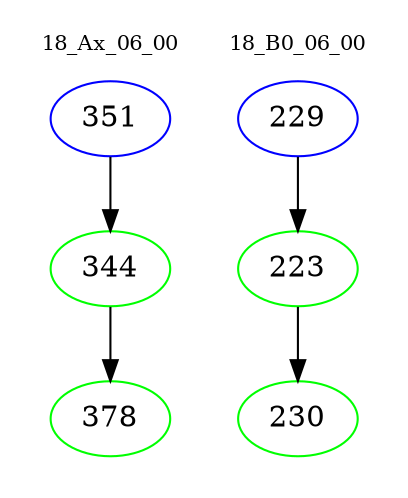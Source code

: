 digraph{
subgraph cluster_0 {
color = white
label = "18_Ax_06_00";
fontsize=10;
T0_351 [label="351", color="blue"]
T0_351 -> T0_344 [color="black"]
T0_344 [label="344", color="green"]
T0_344 -> T0_378 [color="black"]
T0_378 [label="378", color="green"]
}
subgraph cluster_1 {
color = white
label = "18_B0_06_00";
fontsize=10;
T1_229 [label="229", color="blue"]
T1_229 -> T1_223 [color="black"]
T1_223 [label="223", color="green"]
T1_223 -> T1_230 [color="black"]
T1_230 [label="230", color="green"]
}
}
